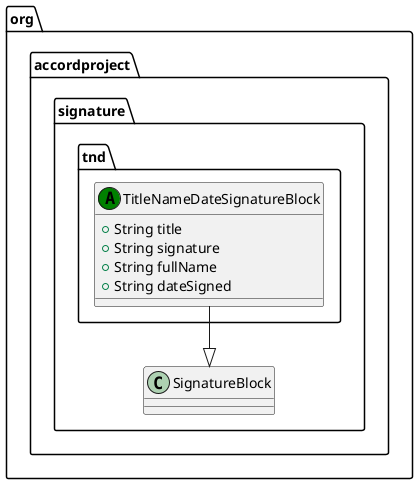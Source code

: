 @startuml
class org.accordproject.signature.tnd.TitleNameDateSignatureBlock << (A,green) >> {
   + String title
   + String signature
   + String fullName
   + String dateSigned
}
org.accordproject.signature.tnd.TitleNameDateSignatureBlock --|> org.accordproject.signature.SignatureBlock
@enduml
